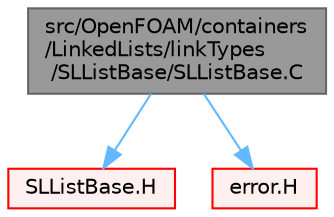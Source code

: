digraph "src/OpenFOAM/containers/LinkedLists/linkTypes/SLListBase/SLListBase.C"
{
 // LATEX_PDF_SIZE
  bgcolor="transparent";
  edge [fontname=Helvetica,fontsize=10,labelfontname=Helvetica,labelfontsize=10];
  node [fontname=Helvetica,fontsize=10,shape=box,height=0.2,width=0.4];
  Node1 [id="Node000001",label="src/OpenFOAM/containers\l/LinkedLists/linkTypes\l/SLListBase/SLListBase.C",height=0.2,width=0.4,color="gray40", fillcolor="grey60", style="filled", fontcolor="black",tooltip=" "];
  Node1 -> Node2 [id="edge1_Node000001_Node000002",color="steelblue1",style="solid",tooltip=" "];
  Node2 [id="Node000002",label="SLListBase.H",height=0.2,width=0.4,color="red", fillcolor="#FFF0F0", style="filled",URL="$SLListBase_8H.html",tooltip=" "];
  Node1 -> Node39 [id="edge2_Node000001_Node000039",color="steelblue1",style="solid",tooltip=" "];
  Node39 [id="Node000039",label="error.H",height=0.2,width=0.4,color="red", fillcolor="#FFF0F0", style="filled",URL="$error_8H.html",tooltip=" "];
}

